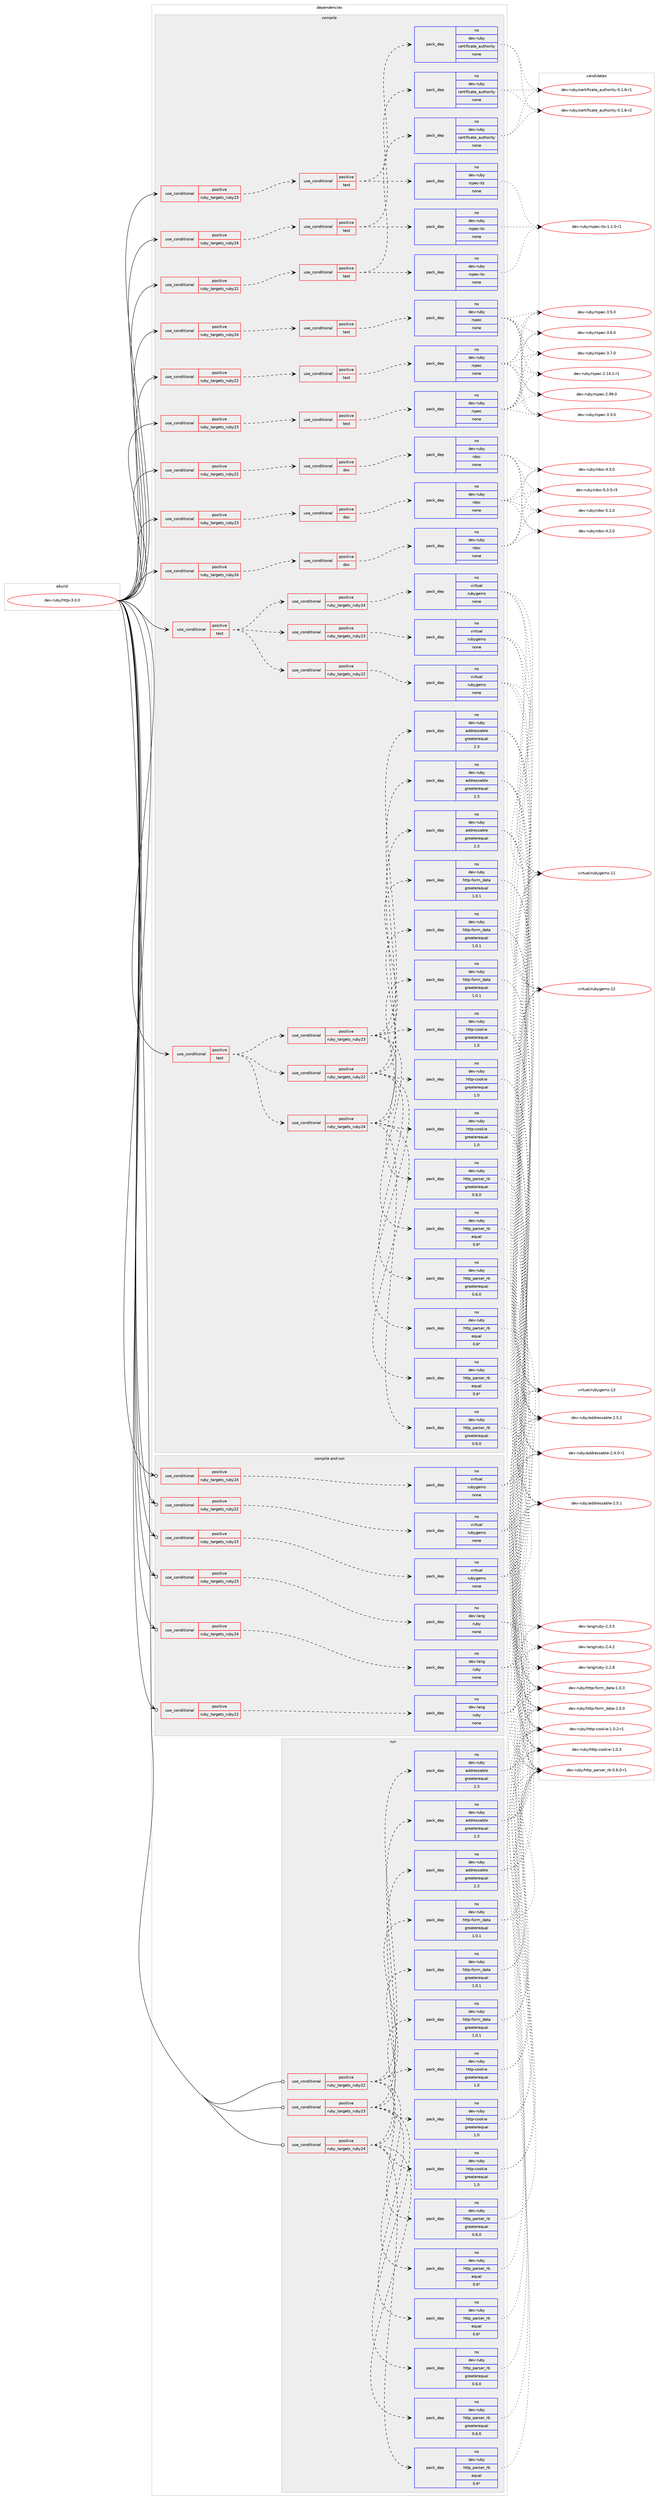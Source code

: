digraph prolog {

# *************
# Graph options
# *************

newrank=true;
concentrate=true;
compound=true;
graph [rankdir=LR,fontname=Helvetica,fontsize=10,ranksep=1.5];#, ranksep=2.5, nodesep=0.2];
edge  [arrowhead=vee];
node  [fontname=Helvetica,fontsize=10];

# **********
# The ebuild
# **********

subgraph cluster_leftcol {
color=gray;
rank=same;
label=<<i>ebuild</i>>;
id [label="dev-ruby/http-3.0.0", color=red, width=4, href="../dev-ruby/http-3.0.0.svg"];
}

# ****************
# The dependencies
# ****************

subgraph cluster_midcol {
color=gray;
label=<<i>dependencies</i>>;
subgraph cluster_compile {
fillcolor="#eeeeee";
style=filled;
label=<<i>compile</i>>;
subgraph cond59078 {
dependency242666 [label=<<TABLE BORDER="0" CELLBORDER="1" CELLSPACING="0" CELLPADDING="4"><TR><TD ROWSPAN="3" CELLPADDING="10">use_conditional</TD></TR><TR><TD>positive</TD></TR><TR><TD>ruby_targets_ruby22</TD></TR></TABLE>>, shape=none, color=red];
subgraph cond59079 {
dependency242667 [label=<<TABLE BORDER="0" CELLBORDER="1" CELLSPACING="0" CELLPADDING="4"><TR><TD ROWSPAN="3" CELLPADDING="10">use_conditional</TD></TR><TR><TD>positive</TD></TR><TR><TD>doc</TD></TR></TABLE>>, shape=none, color=red];
subgraph pack179511 {
dependency242668 [label=<<TABLE BORDER="0" CELLBORDER="1" CELLSPACING="0" CELLPADDING="4" WIDTH="220"><TR><TD ROWSPAN="6" CELLPADDING="30">pack_dep</TD></TR><TR><TD WIDTH="110">no</TD></TR><TR><TD>dev-ruby</TD></TR><TR><TD>rdoc</TD></TR><TR><TD>none</TD></TR><TR><TD></TD></TR></TABLE>>, shape=none, color=blue];
}
dependency242667:e -> dependency242668:w [weight=20,style="dashed",arrowhead="vee"];
}
dependency242666:e -> dependency242667:w [weight=20,style="dashed",arrowhead="vee"];
}
id:e -> dependency242666:w [weight=20,style="solid",arrowhead="vee"];
subgraph cond59080 {
dependency242669 [label=<<TABLE BORDER="0" CELLBORDER="1" CELLSPACING="0" CELLPADDING="4"><TR><TD ROWSPAN="3" CELLPADDING="10">use_conditional</TD></TR><TR><TD>positive</TD></TR><TR><TD>ruby_targets_ruby22</TD></TR></TABLE>>, shape=none, color=red];
subgraph cond59081 {
dependency242670 [label=<<TABLE BORDER="0" CELLBORDER="1" CELLSPACING="0" CELLPADDING="4"><TR><TD ROWSPAN="3" CELLPADDING="10">use_conditional</TD></TR><TR><TD>positive</TD></TR><TR><TD>test</TD></TR></TABLE>>, shape=none, color=red];
subgraph pack179512 {
dependency242671 [label=<<TABLE BORDER="0" CELLBORDER="1" CELLSPACING="0" CELLPADDING="4" WIDTH="220"><TR><TD ROWSPAN="6" CELLPADDING="30">pack_dep</TD></TR><TR><TD WIDTH="110">no</TD></TR><TR><TD>dev-ruby</TD></TR><TR><TD>certificate_authority</TD></TR><TR><TD>none</TD></TR><TR><TD></TD></TR></TABLE>>, shape=none, color=blue];
}
dependency242670:e -> dependency242671:w [weight=20,style="dashed",arrowhead="vee"];
subgraph pack179513 {
dependency242672 [label=<<TABLE BORDER="0" CELLBORDER="1" CELLSPACING="0" CELLPADDING="4" WIDTH="220"><TR><TD ROWSPAN="6" CELLPADDING="30">pack_dep</TD></TR><TR><TD WIDTH="110">no</TD></TR><TR><TD>dev-ruby</TD></TR><TR><TD>rspec-its</TD></TR><TR><TD>none</TD></TR><TR><TD></TD></TR></TABLE>>, shape=none, color=blue];
}
dependency242670:e -> dependency242672:w [weight=20,style="dashed",arrowhead="vee"];
}
dependency242669:e -> dependency242670:w [weight=20,style="dashed",arrowhead="vee"];
}
id:e -> dependency242669:w [weight=20,style="solid",arrowhead="vee"];
subgraph cond59082 {
dependency242673 [label=<<TABLE BORDER="0" CELLBORDER="1" CELLSPACING="0" CELLPADDING="4"><TR><TD ROWSPAN="3" CELLPADDING="10">use_conditional</TD></TR><TR><TD>positive</TD></TR><TR><TD>ruby_targets_ruby22</TD></TR></TABLE>>, shape=none, color=red];
subgraph cond59083 {
dependency242674 [label=<<TABLE BORDER="0" CELLBORDER="1" CELLSPACING="0" CELLPADDING="4"><TR><TD ROWSPAN="3" CELLPADDING="10">use_conditional</TD></TR><TR><TD>positive</TD></TR><TR><TD>test</TD></TR></TABLE>>, shape=none, color=red];
subgraph pack179514 {
dependency242675 [label=<<TABLE BORDER="0" CELLBORDER="1" CELLSPACING="0" CELLPADDING="4" WIDTH="220"><TR><TD ROWSPAN="6" CELLPADDING="30">pack_dep</TD></TR><TR><TD WIDTH="110">no</TD></TR><TR><TD>dev-ruby</TD></TR><TR><TD>rspec</TD></TR><TR><TD>none</TD></TR><TR><TD></TD></TR></TABLE>>, shape=none, color=blue];
}
dependency242674:e -> dependency242675:w [weight=20,style="dashed",arrowhead="vee"];
}
dependency242673:e -> dependency242674:w [weight=20,style="dashed",arrowhead="vee"];
}
id:e -> dependency242673:w [weight=20,style="solid",arrowhead="vee"];
subgraph cond59084 {
dependency242676 [label=<<TABLE BORDER="0" CELLBORDER="1" CELLSPACING="0" CELLPADDING="4"><TR><TD ROWSPAN="3" CELLPADDING="10">use_conditional</TD></TR><TR><TD>positive</TD></TR><TR><TD>ruby_targets_ruby23</TD></TR></TABLE>>, shape=none, color=red];
subgraph cond59085 {
dependency242677 [label=<<TABLE BORDER="0" CELLBORDER="1" CELLSPACING="0" CELLPADDING="4"><TR><TD ROWSPAN="3" CELLPADDING="10">use_conditional</TD></TR><TR><TD>positive</TD></TR><TR><TD>doc</TD></TR></TABLE>>, shape=none, color=red];
subgraph pack179515 {
dependency242678 [label=<<TABLE BORDER="0" CELLBORDER="1" CELLSPACING="0" CELLPADDING="4" WIDTH="220"><TR><TD ROWSPAN="6" CELLPADDING="30">pack_dep</TD></TR><TR><TD WIDTH="110">no</TD></TR><TR><TD>dev-ruby</TD></TR><TR><TD>rdoc</TD></TR><TR><TD>none</TD></TR><TR><TD></TD></TR></TABLE>>, shape=none, color=blue];
}
dependency242677:e -> dependency242678:w [weight=20,style="dashed",arrowhead="vee"];
}
dependency242676:e -> dependency242677:w [weight=20,style="dashed",arrowhead="vee"];
}
id:e -> dependency242676:w [weight=20,style="solid",arrowhead="vee"];
subgraph cond59086 {
dependency242679 [label=<<TABLE BORDER="0" CELLBORDER="1" CELLSPACING="0" CELLPADDING="4"><TR><TD ROWSPAN="3" CELLPADDING="10">use_conditional</TD></TR><TR><TD>positive</TD></TR><TR><TD>ruby_targets_ruby23</TD></TR></TABLE>>, shape=none, color=red];
subgraph cond59087 {
dependency242680 [label=<<TABLE BORDER="0" CELLBORDER="1" CELLSPACING="0" CELLPADDING="4"><TR><TD ROWSPAN="3" CELLPADDING="10">use_conditional</TD></TR><TR><TD>positive</TD></TR><TR><TD>test</TD></TR></TABLE>>, shape=none, color=red];
subgraph pack179516 {
dependency242681 [label=<<TABLE BORDER="0" CELLBORDER="1" CELLSPACING="0" CELLPADDING="4" WIDTH="220"><TR><TD ROWSPAN="6" CELLPADDING="30">pack_dep</TD></TR><TR><TD WIDTH="110">no</TD></TR><TR><TD>dev-ruby</TD></TR><TR><TD>certificate_authority</TD></TR><TR><TD>none</TD></TR><TR><TD></TD></TR></TABLE>>, shape=none, color=blue];
}
dependency242680:e -> dependency242681:w [weight=20,style="dashed",arrowhead="vee"];
subgraph pack179517 {
dependency242682 [label=<<TABLE BORDER="0" CELLBORDER="1" CELLSPACING="0" CELLPADDING="4" WIDTH="220"><TR><TD ROWSPAN="6" CELLPADDING="30">pack_dep</TD></TR><TR><TD WIDTH="110">no</TD></TR><TR><TD>dev-ruby</TD></TR><TR><TD>rspec-its</TD></TR><TR><TD>none</TD></TR><TR><TD></TD></TR></TABLE>>, shape=none, color=blue];
}
dependency242680:e -> dependency242682:w [weight=20,style="dashed",arrowhead="vee"];
}
dependency242679:e -> dependency242680:w [weight=20,style="dashed",arrowhead="vee"];
}
id:e -> dependency242679:w [weight=20,style="solid",arrowhead="vee"];
subgraph cond59088 {
dependency242683 [label=<<TABLE BORDER="0" CELLBORDER="1" CELLSPACING="0" CELLPADDING="4"><TR><TD ROWSPAN="3" CELLPADDING="10">use_conditional</TD></TR><TR><TD>positive</TD></TR><TR><TD>ruby_targets_ruby23</TD></TR></TABLE>>, shape=none, color=red];
subgraph cond59089 {
dependency242684 [label=<<TABLE BORDER="0" CELLBORDER="1" CELLSPACING="0" CELLPADDING="4"><TR><TD ROWSPAN="3" CELLPADDING="10">use_conditional</TD></TR><TR><TD>positive</TD></TR><TR><TD>test</TD></TR></TABLE>>, shape=none, color=red];
subgraph pack179518 {
dependency242685 [label=<<TABLE BORDER="0" CELLBORDER="1" CELLSPACING="0" CELLPADDING="4" WIDTH="220"><TR><TD ROWSPAN="6" CELLPADDING="30">pack_dep</TD></TR><TR><TD WIDTH="110">no</TD></TR><TR><TD>dev-ruby</TD></TR><TR><TD>rspec</TD></TR><TR><TD>none</TD></TR><TR><TD></TD></TR></TABLE>>, shape=none, color=blue];
}
dependency242684:e -> dependency242685:w [weight=20,style="dashed",arrowhead="vee"];
}
dependency242683:e -> dependency242684:w [weight=20,style="dashed",arrowhead="vee"];
}
id:e -> dependency242683:w [weight=20,style="solid",arrowhead="vee"];
subgraph cond59090 {
dependency242686 [label=<<TABLE BORDER="0" CELLBORDER="1" CELLSPACING="0" CELLPADDING="4"><TR><TD ROWSPAN="3" CELLPADDING="10">use_conditional</TD></TR><TR><TD>positive</TD></TR><TR><TD>ruby_targets_ruby24</TD></TR></TABLE>>, shape=none, color=red];
subgraph cond59091 {
dependency242687 [label=<<TABLE BORDER="0" CELLBORDER="1" CELLSPACING="0" CELLPADDING="4"><TR><TD ROWSPAN="3" CELLPADDING="10">use_conditional</TD></TR><TR><TD>positive</TD></TR><TR><TD>doc</TD></TR></TABLE>>, shape=none, color=red];
subgraph pack179519 {
dependency242688 [label=<<TABLE BORDER="0" CELLBORDER="1" CELLSPACING="0" CELLPADDING="4" WIDTH="220"><TR><TD ROWSPAN="6" CELLPADDING="30">pack_dep</TD></TR><TR><TD WIDTH="110">no</TD></TR><TR><TD>dev-ruby</TD></TR><TR><TD>rdoc</TD></TR><TR><TD>none</TD></TR><TR><TD></TD></TR></TABLE>>, shape=none, color=blue];
}
dependency242687:e -> dependency242688:w [weight=20,style="dashed",arrowhead="vee"];
}
dependency242686:e -> dependency242687:w [weight=20,style="dashed",arrowhead="vee"];
}
id:e -> dependency242686:w [weight=20,style="solid",arrowhead="vee"];
subgraph cond59092 {
dependency242689 [label=<<TABLE BORDER="0" CELLBORDER="1" CELLSPACING="0" CELLPADDING="4"><TR><TD ROWSPAN="3" CELLPADDING="10">use_conditional</TD></TR><TR><TD>positive</TD></TR><TR><TD>ruby_targets_ruby24</TD></TR></TABLE>>, shape=none, color=red];
subgraph cond59093 {
dependency242690 [label=<<TABLE BORDER="0" CELLBORDER="1" CELLSPACING="0" CELLPADDING="4"><TR><TD ROWSPAN="3" CELLPADDING="10">use_conditional</TD></TR><TR><TD>positive</TD></TR><TR><TD>test</TD></TR></TABLE>>, shape=none, color=red];
subgraph pack179520 {
dependency242691 [label=<<TABLE BORDER="0" CELLBORDER="1" CELLSPACING="0" CELLPADDING="4" WIDTH="220"><TR><TD ROWSPAN="6" CELLPADDING="30">pack_dep</TD></TR><TR><TD WIDTH="110">no</TD></TR><TR><TD>dev-ruby</TD></TR><TR><TD>certificate_authority</TD></TR><TR><TD>none</TD></TR><TR><TD></TD></TR></TABLE>>, shape=none, color=blue];
}
dependency242690:e -> dependency242691:w [weight=20,style="dashed",arrowhead="vee"];
subgraph pack179521 {
dependency242692 [label=<<TABLE BORDER="0" CELLBORDER="1" CELLSPACING="0" CELLPADDING="4" WIDTH="220"><TR><TD ROWSPAN="6" CELLPADDING="30">pack_dep</TD></TR><TR><TD WIDTH="110">no</TD></TR><TR><TD>dev-ruby</TD></TR><TR><TD>rspec-its</TD></TR><TR><TD>none</TD></TR><TR><TD></TD></TR></TABLE>>, shape=none, color=blue];
}
dependency242690:e -> dependency242692:w [weight=20,style="dashed",arrowhead="vee"];
}
dependency242689:e -> dependency242690:w [weight=20,style="dashed",arrowhead="vee"];
}
id:e -> dependency242689:w [weight=20,style="solid",arrowhead="vee"];
subgraph cond59094 {
dependency242693 [label=<<TABLE BORDER="0" CELLBORDER="1" CELLSPACING="0" CELLPADDING="4"><TR><TD ROWSPAN="3" CELLPADDING="10">use_conditional</TD></TR><TR><TD>positive</TD></TR><TR><TD>ruby_targets_ruby24</TD></TR></TABLE>>, shape=none, color=red];
subgraph cond59095 {
dependency242694 [label=<<TABLE BORDER="0" CELLBORDER="1" CELLSPACING="0" CELLPADDING="4"><TR><TD ROWSPAN="3" CELLPADDING="10">use_conditional</TD></TR><TR><TD>positive</TD></TR><TR><TD>test</TD></TR></TABLE>>, shape=none, color=red];
subgraph pack179522 {
dependency242695 [label=<<TABLE BORDER="0" CELLBORDER="1" CELLSPACING="0" CELLPADDING="4" WIDTH="220"><TR><TD ROWSPAN="6" CELLPADDING="30">pack_dep</TD></TR><TR><TD WIDTH="110">no</TD></TR><TR><TD>dev-ruby</TD></TR><TR><TD>rspec</TD></TR><TR><TD>none</TD></TR><TR><TD></TD></TR></TABLE>>, shape=none, color=blue];
}
dependency242694:e -> dependency242695:w [weight=20,style="dashed",arrowhead="vee"];
}
dependency242693:e -> dependency242694:w [weight=20,style="dashed",arrowhead="vee"];
}
id:e -> dependency242693:w [weight=20,style="solid",arrowhead="vee"];
subgraph cond59096 {
dependency242696 [label=<<TABLE BORDER="0" CELLBORDER="1" CELLSPACING="0" CELLPADDING="4"><TR><TD ROWSPAN="3" CELLPADDING="10">use_conditional</TD></TR><TR><TD>positive</TD></TR><TR><TD>test</TD></TR></TABLE>>, shape=none, color=red];
subgraph cond59097 {
dependency242697 [label=<<TABLE BORDER="0" CELLBORDER="1" CELLSPACING="0" CELLPADDING="4"><TR><TD ROWSPAN="3" CELLPADDING="10">use_conditional</TD></TR><TR><TD>positive</TD></TR><TR><TD>ruby_targets_ruby22</TD></TR></TABLE>>, shape=none, color=red];
subgraph pack179523 {
dependency242698 [label=<<TABLE BORDER="0" CELLBORDER="1" CELLSPACING="0" CELLPADDING="4" WIDTH="220"><TR><TD ROWSPAN="6" CELLPADDING="30">pack_dep</TD></TR><TR><TD WIDTH="110">no</TD></TR><TR><TD>dev-ruby</TD></TR><TR><TD>addressable</TD></TR><TR><TD>greaterequal</TD></TR><TR><TD>2.3</TD></TR></TABLE>>, shape=none, color=blue];
}
dependency242697:e -> dependency242698:w [weight=20,style="dashed",arrowhead="vee"];
subgraph pack179524 {
dependency242699 [label=<<TABLE BORDER="0" CELLBORDER="1" CELLSPACING="0" CELLPADDING="4" WIDTH="220"><TR><TD ROWSPAN="6" CELLPADDING="30">pack_dep</TD></TR><TR><TD WIDTH="110">no</TD></TR><TR><TD>dev-ruby</TD></TR><TR><TD>http-cookie</TD></TR><TR><TD>greaterequal</TD></TR><TR><TD>1.0</TD></TR></TABLE>>, shape=none, color=blue];
}
dependency242697:e -> dependency242699:w [weight=20,style="dashed",arrowhead="vee"];
subgraph pack179525 {
dependency242700 [label=<<TABLE BORDER="0" CELLBORDER="1" CELLSPACING="0" CELLPADDING="4" WIDTH="220"><TR><TD ROWSPAN="6" CELLPADDING="30">pack_dep</TD></TR><TR><TD WIDTH="110">no</TD></TR><TR><TD>dev-ruby</TD></TR><TR><TD>http-form_data</TD></TR><TR><TD>greaterequal</TD></TR><TR><TD>1.0.1</TD></TR></TABLE>>, shape=none, color=blue];
}
dependency242697:e -> dependency242700:w [weight=20,style="dashed",arrowhead="vee"];
subgraph pack179526 {
dependency242701 [label=<<TABLE BORDER="0" CELLBORDER="1" CELLSPACING="0" CELLPADDING="4" WIDTH="220"><TR><TD ROWSPAN="6" CELLPADDING="30">pack_dep</TD></TR><TR><TD WIDTH="110">no</TD></TR><TR><TD>dev-ruby</TD></TR><TR><TD>http_parser_rb</TD></TR><TR><TD>greaterequal</TD></TR><TR><TD>0.6.0</TD></TR></TABLE>>, shape=none, color=blue];
}
dependency242697:e -> dependency242701:w [weight=20,style="dashed",arrowhead="vee"];
subgraph pack179527 {
dependency242702 [label=<<TABLE BORDER="0" CELLBORDER="1" CELLSPACING="0" CELLPADDING="4" WIDTH="220"><TR><TD ROWSPAN="6" CELLPADDING="30">pack_dep</TD></TR><TR><TD WIDTH="110">no</TD></TR><TR><TD>dev-ruby</TD></TR><TR><TD>http_parser_rb</TD></TR><TR><TD>equal</TD></TR><TR><TD>0.6*</TD></TR></TABLE>>, shape=none, color=blue];
}
dependency242697:e -> dependency242702:w [weight=20,style="dashed",arrowhead="vee"];
}
dependency242696:e -> dependency242697:w [weight=20,style="dashed",arrowhead="vee"];
subgraph cond59098 {
dependency242703 [label=<<TABLE BORDER="0" CELLBORDER="1" CELLSPACING="0" CELLPADDING="4"><TR><TD ROWSPAN="3" CELLPADDING="10">use_conditional</TD></TR><TR><TD>positive</TD></TR><TR><TD>ruby_targets_ruby23</TD></TR></TABLE>>, shape=none, color=red];
subgraph pack179528 {
dependency242704 [label=<<TABLE BORDER="0" CELLBORDER="1" CELLSPACING="0" CELLPADDING="4" WIDTH="220"><TR><TD ROWSPAN="6" CELLPADDING="30">pack_dep</TD></TR><TR><TD WIDTH="110">no</TD></TR><TR><TD>dev-ruby</TD></TR><TR><TD>addressable</TD></TR><TR><TD>greaterequal</TD></TR><TR><TD>2.3</TD></TR></TABLE>>, shape=none, color=blue];
}
dependency242703:e -> dependency242704:w [weight=20,style="dashed",arrowhead="vee"];
subgraph pack179529 {
dependency242705 [label=<<TABLE BORDER="0" CELLBORDER="1" CELLSPACING="0" CELLPADDING="4" WIDTH="220"><TR><TD ROWSPAN="6" CELLPADDING="30">pack_dep</TD></TR><TR><TD WIDTH="110">no</TD></TR><TR><TD>dev-ruby</TD></TR><TR><TD>http-cookie</TD></TR><TR><TD>greaterequal</TD></TR><TR><TD>1.0</TD></TR></TABLE>>, shape=none, color=blue];
}
dependency242703:e -> dependency242705:w [weight=20,style="dashed",arrowhead="vee"];
subgraph pack179530 {
dependency242706 [label=<<TABLE BORDER="0" CELLBORDER="1" CELLSPACING="0" CELLPADDING="4" WIDTH="220"><TR><TD ROWSPAN="6" CELLPADDING="30">pack_dep</TD></TR><TR><TD WIDTH="110">no</TD></TR><TR><TD>dev-ruby</TD></TR><TR><TD>http-form_data</TD></TR><TR><TD>greaterequal</TD></TR><TR><TD>1.0.1</TD></TR></TABLE>>, shape=none, color=blue];
}
dependency242703:e -> dependency242706:w [weight=20,style="dashed",arrowhead="vee"];
subgraph pack179531 {
dependency242707 [label=<<TABLE BORDER="0" CELLBORDER="1" CELLSPACING="0" CELLPADDING="4" WIDTH="220"><TR><TD ROWSPAN="6" CELLPADDING="30">pack_dep</TD></TR><TR><TD WIDTH="110">no</TD></TR><TR><TD>dev-ruby</TD></TR><TR><TD>http_parser_rb</TD></TR><TR><TD>greaterequal</TD></TR><TR><TD>0.6.0</TD></TR></TABLE>>, shape=none, color=blue];
}
dependency242703:e -> dependency242707:w [weight=20,style="dashed",arrowhead="vee"];
subgraph pack179532 {
dependency242708 [label=<<TABLE BORDER="0" CELLBORDER="1" CELLSPACING="0" CELLPADDING="4" WIDTH="220"><TR><TD ROWSPAN="6" CELLPADDING="30">pack_dep</TD></TR><TR><TD WIDTH="110">no</TD></TR><TR><TD>dev-ruby</TD></TR><TR><TD>http_parser_rb</TD></TR><TR><TD>equal</TD></TR><TR><TD>0.6*</TD></TR></TABLE>>, shape=none, color=blue];
}
dependency242703:e -> dependency242708:w [weight=20,style="dashed",arrowhead="vee"];
}
dependency242696:e -> dependency242703:w [weight=20,style="dashed",arrowhead="vee"];
subgraph cond59099 {
dependency242709 [label=<<TABLE BORDER="0" CELLBORDER="1" CELLSPACING="0" CELLPADDING="4"><TR><TD ROWSPAN="3" CELLPADDING="10">use_conditional</TD></TR><TR><TD>positive</TD></TR><TR><TD>ruby_targets_ruby24</TD></TR></TABLE>>, shape=none, color=red];
subgraph pack179533 {
dependency242710 [label=<<TABLE BORDER="0" CELLBORDER="1" CELLSPACING="0" CELLPADDING="4" WIDTH="220"><TR><TD ROWSPAN="6" CELLPADDING="30">pack_dep</TD></TR><TR><TD WIDTH="110">no</TD></TR><TR><TD>dev-ruby</TD></TR><TR><TD>addressable</TD></TR><TR><TD>greaterequal</TD></TR><TR><TD>2.3</TD></TR></TABLE>>, shape=none, color=blue];
}
dependency242709:e -> dependency242710:w [weight=20,style="dashed",arrowhead="vee"];
subgraph pack179534 {
dependency242711 [label=<<TABLE BORDER="0" CELLBORDER="1" CELLSPACING="0" CELLPADDING="4" WIDTH="220"><TR><TD ROWSPAN="6" CELLPADDING="30">pack_dep</TD></TR><TR><TD WIDTH="110">no</TD></TR><TR><TD>dev-ruby</TD></TR><TR><TD>http-cookie</TD></TR><TR><TD>greaterequal</TD></TR><TR><TD>1.0</TD></TR></TABLE>>, shape=none, color=blue];
}
dependency242709:e -> dependency242711:w [weight=20,style="dashed",arrowhead="vee"];
subgraph pack179535 {
dependency242712 [label=<<TABLE BORDER="0" CELLBORDER="1" CELLSPACING="0" CELLPADDING="4" WIDTH="220"><TR><TD ROWSPAN="6" CELLPADDING="30">pack_dep</TD></TR><TR><TD WIDTH="110">no</TD></TR><TR><TD>dev-ruby</TD></TR><TR><TD>http-form_data</TD></TR><TR><TD>greaterequal</TD></TR><TR><TD>1.0.1</TD></TR></TABLE>>, shape=none, color=blue];
}
dependency242709:e -> dependency242712:w [weight=20,style="dashed",arrowhead="vee"];
subgraph pack179536 {
dependency242713 [label=<<TABLE BORDER="0" CELLBORDER="1" CELLSPACING="0" CELLPADDING="4" WIDTH="220"><TR><TD ROWSPAN="6" CELLPADDING="30">pack_dep</TD></TR><TR><TD WIDTH="110">no</TD></TR><TR><TD>dev-ruby</TD></TR><TR><TD>http_parser_rb</TD></TR><TR><TD>greaterequal</TD></TR><TR><TD>0.6.0</TD></TR></TABLE>>, shape=none, color=blue];
}
dependency242709:e -> dependency242713:w [weight=20,style="dashed",arrowhead="vee"];
subgraph pack179537 {
dependency242714 [label=<<TABLE BORDER="0" CELLBORDER="1" CELLSPACING="0" CELLPADDING="4" WIDTH="220"><TR><TD ROWSPAN="6" CELLPADDING="30">pack_dep</TD></TR><TR><TD WIDTH="110">no</TD></TR><TR><TD>dev-ruby</TD></TR><TR><TD>http_parser_rb</TD></TR><TR><TD>equal</TD></TR><TR><TD>0.6*</TD></TR></TABLE>>, shape=none, color=blue];
}
dependency242709:e -> dependency242714:w [weight=20,style="dashed",arrowhead="vee"];
}
dependency242696:e -> dependency242709:w [weight=20,style="dashed",arrowhead="vee"];
}
id:e -> dependency242696:w [weight=20,style="solid",arrowhead="vee"];
subgraph cond59100 {
dependency242715 [label=<<TABLE BORDER="0" CELLBORDER="1" CELLSPACING="0" CELLPADDING="4"><TR><TD ROWSPAN="3" CELLPADDING="10">use_conditional</TD></TR><TR><TD>positive</TD></TR><TR><TD>test</TD></TR></TABLE>>, shape=none, color=red];
subgraph cond59101 {
dependency242716 [label=<<TABLE BORDER="0" CELLBORDER="1" CELLSPACING="0" CELLPADDING="4"><TR><TD ROWSPAN="3" CELLPADDING="10">use_conditional</TD></TR><TR><TD>positive</TD></TR><TR><TD>ruby_targets_ruby22</TD></TR></TABLE>>, shape=none, color=red];
subgraph pack179538 {
dependency242717 [label=<<TABLE BORDER="0" CELLBORDER="1" CELLSPACING="0" CELLPADDING="4" WIDTH="220"><TR><TD ROWSPAN="6" CELLPADDING="30">pack_dep</TD></TR><TR><TD WIDTH="110">no</TD></TR><TR><TD>virtual</TD></TR><TR><TD>rubygems</TD></TR><TR><TD>none</TD></TR><TR><TD></TD></TR></TABLE>>, shape=none, color=blue];
}
dependency242716:e -> dependency242717:w [weight=20,style="dashed",arrowhead="vee"];
}
dependency242715:e -> dependency242716:w [weight=20,style="dashed",arrowhead="vee"];
subgraph cond59102 {
dependency242718 [label=<<TABLE BORDER="0" CELLBORDER="1" CELLSPACING="0" CELLPADDING="4"><TR><TD ROWSPAN="3" CELLPADDING="10">use_conditional</TD></TR><TR><TD>positive</TD></TR><TR><TD>ruby_targets_ruby23</TD></TR></TABLE>>, shape=none, color=red];
subgraph pack179539 {
dependency242719 [label=<<TABLE BORDER="0" CELLBORDER="1" CELLSPACING="0" CELLPADDING="4" WIDTH="220"><TR><TD ROWSPAN="6" CELLPADDING="30">pack_dep</TD></TR><TR><TD WIDTH="110">no</TD></TR><TR><TD>virtual</TD></TR><TR><TD>rubygems</TD></TR><TR><TD>none</TD></TR><TR><TD></TD></TR></TABLE>>, shape=none, color=blue];
}
dependency242718:e -> dependency242719:w [weight=20,style="dashed",arrowhead="vee"];
}
dependency242715:e -> dependency242718:w [weight=20,style="dashed",arrowhead="vee"];
subgraph cond59103 {
dependency242720 [label=<<TABLE BORDER="0" CELLBORDER="1" CELLSPACING="0" CELLPADDING="4"><TR><TD ROWSPAN="3" CELLPADDING="10">use_conditional</TD></TR><TR><TD>positive</TD></TR><TR><TD>ruby_targets_ruby24</TD></TR></TABLE>>, shape=none, color=red];
subgraph pack179540 {
dependency242721 [label=<<TABLE BORDER="0" CELLBORDER="1" CELLSPACING="0" CELLPADDING="4" WIDTH="220"><TR><TD ROWSPAN="6" CELLPADDING="30">pack_dep</TD></TR><TR><TD WIDTH="110">no</TD></TR><TR><TD>virtual</TD></TR><TR><TD>rubygems</TD></TR><TR><TD>none</TD></TR><TR><TD></TD></TR></TABLE>>, shape=none, color=blue];
}
dependency242720:e -> dependency242721:w [weight=20,style="dashed",arrowhead="vee"];
}
dependency242715:e -> dependency242720:w [weight=20,style="dashed",arrowhead="vee"];
}
id:e -> dependency242715:w [weight=20,style="solid",arrowhead="vee"];
}
subgraph cluster_compileandrun {
fillcolor="#eeeeee";
style=filled;
label=<<i>compile and run</i>>;
subgraph cond59104 {
dependency242722 [label=<<TABLE BORDER="0" CELLBORDER="1" CELLSPACING="0" CELLPADDING="4"><TR><TD ROWSPAN="3" CELLPADDING="10">use_conditional</TD></TR><TR><TD>positive</TD></TR><TR><TD>ruby_targets_ruby22</TD></TR></TABLE>>, shape=none, color=red];
subgraph pack179541 {
dependency242723 [label=<<TABLE BORDER="0" CELLBORDER="1" CELLSPACING="0" CELLPADDING="4" WIDTH="220"><TR><TD ROWSPAN="6" CELLPADDING="30">pack_dep</TD></TR><TR><TD WIDTH="110">no</TD></TR><TR><TD>dev-lang</TD></TR><TR><TD>ruby</TD></TR><TR><TD>none</TD></TR><TR><TD></TD></TR></TABLE>>, shape=none, color=blue];
}
dependency242722:e -> dependency242723:w [weight=20,style="dashed",arrowhead="vee"];
}
id:e -> dependency242722:w [weight=20,style="solid",arrowhead="odotvee"];
subgraph cond59105 {
dependency242724 [label=<<TABLE BORDER="0" CELLBORDER="1" CELLSPACING="0" CELLPADDING="4"><TR><TD ROWSPAN="3" CELLPADDING="10">use_conditional</TD></TR><TR><TD>positive</TD></TR><TR><TD>ruby_targets_ruby22</TD></TR></TABLE>>, shape=none, color=red];
subgraph pack179542 {
dependency242725 [label=<<TABLE BORDER="0" CELLBORDER="1" CELLSPACING="0" CELLPADDING="4" WIDTH="220"><TR><TD ROWSPAN="6" CELLPADDING="30">pack_dep</TD></TR><TR><TD WIDTH="110">no</TD></TR><TR><TD>virtual</TD></TR><TR><TD>rubygems</TD></TR><TR><TD>none</TD></TR><TR><TD></TD></TR></TABLE>>, shape=none, color=blue];
}
dependency242724:e -> dependency242725:w [weight=20,style="dashed",arrowhead="vee"];
}
id:e -> dependency242724:w [weight=20,style="solid",arrowhead="odotvee"];
subgraph cond59106 {
dependency242726 [label=<<TABLE BORDER="0" CELLBORDER="1" CELLSPACING="0" CELLPADDING="4"><TR><TD ROWSPAN="3" CELLPADDING="10">use_conditional</TD></TR><TR><TD>positive</TD></TR><TR><TD>ruby_targets_ruby23</TD></TR></TABLE>>, shape=none, color=red];
subgraph pack179543 {
dependency242727 [label=<<TABLE BORDER="0" CELLBORDER="1" CELLSPACING="0" CELLPADDING="4" WIDTH="220"><TR><TD ROWSPAN="6" CELLPADDING="30">pack_dep</TD></TR><TR><TD WIDTH="110">no</TD></TR><TR><TD>dev-lang</TD></TR><TR><TD>ruby</TD></TR><TR><TD>none</TD></TR><TR><TD></TD></TR></TABLE>>, shape=none, color=blue];
}
dependency242726:e -> dependency242727:w [weight=20,style="dashed",arrowhead="vee"];
}
id:e -> dependency242726:w [weight=20,style="solid",arrowhead="odotvee"];
subgraph cond59107 {
dependency242728 [label=<<TABLE BORDER="0" CELLBORDER="1" CELLSPACING="0" CELLPADDING="4"><TR><TD ROWSPAN="3" CELLPADDING="10">use_conditional</TD></TR><TR><TD>positive</TD></TR><TR><TD>ruby_targets_ruby23</TD></TR></TABLE>>, shape=none, color=red];
subgraph pack179544 {
dependency242729 [label=<<TABLE BORDER="0" CELLBORDER="1" CELLSPACING="0" CELLPADDING="4" WIDTH="220"><TR><TD ROWSPAN="6" CELLPADDING="30">pack_dep</TD></TR><TR><TD WIDTH="110">no</TD></TR><TR><TD>virtual</TD></TR><TR><TD>rubygems</TD></TR><TR><TD>none</TD></TR><TR><TD></TD></TR></TABLE>>, shape=none, color=blue];
}
dependency242728:e -> dependency242729:w [weight=20,style="dashed",arrowhead="vee"];
}
id:e -> dependency242728:w [weight=20,style="solid",arrowhead="odotvee"];
subgraph cond59108 {
dependency242730 [label=<<TABLE BORDER="0" CELLBORDER="1" CELLSPACING="0" CELLPADDING="4"><TR><TD ROWSPAN="3" CELLPADDING="10">use_conditional</TD></TR><TR><TD>positive</TD></TR><TR><TD>ruby_targets_ruby24</TD></TR></TABLE>>, shape=none, color=red];
subgraph pack179545 {
dependency242731 [label=<<TABLE BORDER="0" CELLBORDER="1" CELLSPACING="0" CELLPADDING="4" WIDTH="220"><TR><TD ROWSPAN="6" CELLPADDING="30">pack_dep</TD></TR><TR><TD WIDTH="110">no</TD></TR><TR><TD>dev-lang</TD></TR><TR><TD>ruby</TD></TR><TR><TD>none</TD></TR><TR><TD></TD></TR></TABLE>>, shape=none, color=blue];
}
dependency242730:e -> dependency242731:w [weight=20,style="dashed",arrowhead="vee"];
}
id:e -> dependency242730:w [weight=20,style="solid",arrowhead="odotvee"];
subgraph cond59109 {
dependency242732 [label=<<TABLE BORDER="0" CELLBORDER="1" CELLSPACING="0" CELLPADDING="4"><TR><TD ROWSPAN="3" CELLPADDING="10">use_conditional</TD></TR><TR><TD>positive</TD></TR><TR><TD>ruby_targets_ruby24</TD></TR></TABLE>>, shape=none, color=red];
subgraph pack179546 {
dependency242733 [label=<<TABLE BORDER="0" CELLBORDER="1" CELLSPACING="0" CELLPADDING="4" WIDTH="220"><TR><TD ROWSPAN="6" CELLPADDING="30">pack_dep</TD></TR><TR><TD WIDTH="110">no</TD></TR><TR><TD>virtual</TD></TR><TR><TD>rubygems</TD></TR><TR><TD>none</TD></TR><TR><TD></TD></TR></TABLE>>, shape=none, color=blue];
}
dependency242732:e -> dependency242733:w [weight=20,style="dashed",arrowhead="vee"];
}
id:e -> dependency242732:w [weight=20,style="solid",arrowhead="odotvee"];
}
subgraph cluster_run {
fillcolor="#eeeeee";
style=filled;
label=<<i>run</i>>;
subgraph cond59110 {
dependency242734 [label=<<TABLE BORDER="0" CELLBORDER="1" CELLSPACING="0" CELLPADDING="4"><TR><TD ROWSPAN="3" CELLPADDING="10">use_conditional</TD></TR><TR><TD>positive</TD></TR><TR><TD>ruby_targets_ruby22</TD></TR></TABLE>>, shape=none, color=red];
subgraph pack179547 {
dependency242735 [label=<<TABLE BORDER="0" CELLBORDER="1" CELLSPACING="0" CELLPADDING="4" WIDTH="220"><TR><TD ROWSPAN="6" CELLPADDING="30">pack_dep</TD></TR><TR><TD WIDTH="110">no</TD></TR><TR><TD>dev-ruby</TD></TR><TR><TD>addressable</TD></TR><TR><TD>greaterequal</TD></TR><TR><TD>2.3</TD></TR></TABLE>>, shape=none, color=blue];
}
dependency242734:e -> dependency242735:w [weight=20,style="dashed",arrowhead="vee"];
subgraph pack179548 {
dependency242736 [label=<<TABLE BORDER="0" CELLBORDER="1" CELLSPACING="0" CELLPADDING="4" WIDTH="220"><TR><TD ROWSPAN="6" CELLPADDING="30">pack_dep</TD></TR><TR><TD WIDTH="110">no</TD></TR><TR><TD>dev-ruby</TD></TR><TR><TD>http-cookie</TD></TR><TR><TD>greaterequal</TD></TR><TR><TD>1.0</TD></TR></TABLE>>, shape=none, color=blue];
}
dependency242734:e -> dependency242736:w [weight=20,style="dashed",arrowhead="vee"];
subgraph pack179549 {
dependency242737 [label=<<TABLE BORDER="0" CELLBORDER="1" CELLSPACING="0" CELLPADDING="4" WIDTH="220"><TR><TD ROWSPAN="6" CELLPADDING="30">pack_dep</TD></TR><TR><TD WIDTH="110">no</TD></TR><TR><TD>dev-ruby</TD></TR><TR><TD>http-form_data</TD></TR><TR><TD>greaterequal</TD></TR><TR><TD>1.0.1</TD></TR></TABLE>>, shape=none, color=blue];
}
dependency242734:e -> dependency242737:w [weight=20,style="dashed",arrowhead="vee"];
subgraph pack179550 {
dependency242738 [label=<<TABLE BORDER="0" CELLBORDER="1" CELLSPACING="0" CELLPADDING="4" WIDTH="220"><TR><TD ROWSPAN="6" CELLPADDING="30">pack_dep</TD></TR><TR><TD WIDTH="110">no</TD></TR><TR><TD>dev-ruby</TD></TR><TR><TD>http_parser_rb</TD></TR><TR><TD>greaterequal</TD></TR><TR><TD>0.6.0</TD></TR></TABLE>>, shape=none, color=blue];
}
dependency242734:e -> dependency242738:w [weight=20,style="dashed",arrowhead="vee"];
subgraph pack179551 {
dependency242739 [label=<<TABLE BORDER="0" CELLBORDER="1" CELLSPACING="0" CELLPADDING="4" WIDTH="220"><TR><TD ROWSPAN="6" CELLPADDING="30">pack_dep</TD></TR><TR><TD WIDTH="110">no</TD></TR><TR><TD>dev-ruby</TD></TR><TR><TD>http_parser_rb</TD></TR><TR><TD>equal</TD></TR><TR><TD>0.6*</TD></TR></TABLE>>, shape=none, color=blue];
}
dependency242734:e -> dependency242739:w [weight=20,style="dashed",arrowhead="vee"];
}
id:e -> dependency242734:w [weight=20,style="solid",arrowhead="odot"];
subgraph cond59111 {
dependency242740 [label=<<TABLE BORDER="0" CELLBORDER="1" CELLSPACING="0" CELLPADDING="4"><TR><TD ROWSPAN="3" CELLPADDING="10">use_conditional</TD></TR><TR><TD>positive</TD></TR><TR><TD>ruby_targets_ruby23</TD></TR></TABLE>>, shape=none, color=red];
subgraph pack179552 {
dependency242741 [label=<<TABLE BORDER="0" CELLBORDER="1" CELLSPACING="0" CELLPADDING="4" WIDTH="220"><TR><TD ROWSPAN="6" CELLPADDING="30">pack_dep</TD></TR><TR><TD WIDTH="110">no</TD></TR><TR><TD>dev-ruby</TD></TR><TR><TD>addressable</TD></TR><TR><TD>greaterequal</TD></TR><TR><TD>2.3</TD></TR></TABLE>>, shape=none, color=blue];
}
dependency242740:e -> dependency242741:w [weight=20,style="dashed",arrowhead="vee"];
subgraph pack179553 {
dependency242742 [label=<<TABLE BORDER="0" CELLBORDER="1" CELLSPACING="0" CELLPADDING="4" WIDTH="220"><TR><TD ROWSPAN="6" CELLPADDING="30">pack_dep</TD></TR><TR><TD WIDTH="110">no</TD></TR><TR><TD>dev-ruby</TD></TR><TR><TD>http-cookie</TD></TR><TR><TD>greaterequal</TD></TR><TR><TD>1.0</TD></TR></TABLE>>, shape=none, color=blue];
}
dependency242740:e -> dependency242742:w [weight=20,style="dashed",arrowhead="vee"];
subgraph pack179554 {
dependency242743 [label=<<TABLE BORDER="0" CELLBORDER="1" CELLSPACING="0" CELLPADDING="4" WIDTH="220"><TR><TD ROWSPAN="6" CELLPADDING="30">pack_dep</TD></TR><TR><TD WIDTH="110">no</TD></TR><TR><TD>dev-ruby</TD></TR><TR><TD>http-form_data</TD></TR><TR><TD>greaterequal</TD></TR><TR><TD>1.0.1</TD></TR></TABLE>>, shape=none, color=blue];
}
dependency242740:e -> dependency242743:w [weight=20,style="dashed",arrowhead="vee"];
subgraph pack179555 {
dependency242744 [label=<<TABLE BORDER="0" CELLBORDER="1" CELLSPACING="0" CELLPADDING="4" WIDTH="220"><TR><TD ROWSPAN="6" CELLPADDING="30">pack_dep</TD></TR><TR><TD WIDTH="110">no</TD></TR><TR><TD>dev-ruby</TD></TR><TR><TD>http_parser_rb</TD></TR><TR><TD>greaterequal</TD></TR><TR><TD>0.6.0</TD></TR></TABLE>>, shape=none, color=blue];
}
dependency242740:e -> dependency242744:w [weight=20,style="dashed",arrowhead="vee"];
subgraph pack179556 {
dependency242745 [label=<<TABLE BORDER="0" CELLBORDER="1" CELLSPACING="0" CELLPADDING="4" WIDTH="220"><TR><TD ROWSPAN="6" CELLPADDING="30">pack_dep</TD></TR><TR><TD WIDTH="110">no</TD></TR><TR><TD>dev-ruby</TD></TR><TR><TD>http_parser_rb</TD></TR><TR><TD>equal</TD></TR><TR><TD>0.6*</TD></TR></TABLE>>, shape=none, color=blue];
}
dependency242740:e -> dependency242745:w [weight=20,style="dashed",arrowhead="vee"];
}
id:e -> dependency242740:w [weight=20,style="solid",arrowhead="odot"];
subgraph cond59112 {
dependency242746 [label=<<TABLE BORDER="0" CELLBORDER="1" CELLSPACING="0" CELLPADDING="4"><TR><TD ROWSPAN="3" CELLPADDING="10">use_conditional</TD></TR><TR><TD>positive</TD></TR><TR><TD>ruby_targets_ruby24</TD></TR></TABLE>>, shape=none, color=red];
subgraph pack179557 {
dependency242747 [label=<<TABLE BORDER="0" CELLBORDER="1" CELLSPACING="0" CELLPADDING="4" WIDTH="220"><TR><TD ROWSPAN="6" CELLPADDING="30">pack_dep</TD></TR><TR><TD WIDTH="110">no</TD></TR><TR><TD>dev-ruby</TD></TR><TR><TD>addressable</TD></TR><TR><TD>greaterequal</TD></TR><TR><TD>2.3</TD></TR></TABLE>>, shape=none, color=blue];
}
dependency242746:e -> dependency242747:w [weight=20,style="dashed",arrowhead="vee"];
subgraph pack179558 {
dependency242748 [label=<<TABLE BORDER="0" CELLBORDER="1" CELLSPACING="0" CELLPADDING="4" WIDTH="220"><TR><TD ROWSPAN="6" CELLPADDING="30">pack_dep</TD></TR><TR><TD WIDTH="110">no</TD></TR><TR><TD>dev-ruby</TD></TR><TR><TD>http-cookie</TD></TR><TR><TD>greaterequal</TD></TR><TR><TD>1.0</TD></TR></TABLE>>, shape=none, color=blue];
}
dependency242746:e -> dependency242748:w [weight=20,style="dashed",arrowhead="vee"];
subgraph pack179559 {
dependency242749 [label=<<TABLE BORDER="0" CELLBORDER="1" CELLSPACING="0" CELLPADDING="4" WIDTH="220"><TR><TD ROWSPAN="6" CELLPADDING="30">pack_dep</TD></TR><TR><TD WIDTH="110">no</TD></TR><TR><TD>dev-ruby</TD></TR><TR><TD>http-form_data</TD></TR><TR><TD>greaterequal</TD></TR><TR><TD>1.0.1</TD></TR></TABLE>>, shape=none, color=blue];
}
dependency242746:e -> dependency242749:w [weight=20,style="dashed",arrowhead="vee"];
subgraph pack179560 {
dependency242750 [label=<<TABLE BORDER="0" CELLBORDER="1" CELLSPACING="0" CELLPADDING="4" WIDTH="220"><TR><TD ROWSPAN="6" CELLPADDING="30">pack_dep</TD></TR><TR><TD WIDTH="110">no</TD></TR><TR><TD>dev-ruby</TD></TR><TR><TD>http_parser_rb</TD></TR><TR><TD>greaterequal</TD></TR><TR><TD>0.6.0</TD></TR></TABLE>>, shape=none, color=blue];
}
dependency242746:e -> dependency242750:w [weight=20,style="dashed",arrowhead="vee"];
subgraph pack179561 {
dependency242751 [label=<<TABLE BORDER="0" CELLBORDER="1" CELLSPACING="0" CELLPADDING="4" WIDTH="220"><TR><TD ROWSPAN="6" CELLPADDING="30">pack_dep</TD></TR><TR><TD WIDTH="110">no</TD></TR><TR><TD>dev-ruby</TD></TR><TR><TD>http_parser_rb</TD></TR><TR><TD>equal</TD></TR><TR><TD>0.6*</TD></TR></TABLE>>, shape=none, color=blue];
}
dependency242746:e -> dependency242751:w [weight=20,style="dashed",arrowhead="vee"];
}
id:e -> dependency242746:w [weight=20,style="solid",arrowhead="odot"];
}
}

# **************
# The candidates
# **************

subgraph cluster_choices {
rank=same;
color=gray;
label=<<i>candidates</i>>;

subgraph choice179511 {
color=black;
nodesep=1;
choice10010111845114117981214711410011199455246504648 [label="dev-ruby/rdoc-4.2.0", color=red, width=4,href="../dev-ruby/rdoc-4.2.0.svg"];
choice10010111845114117981214711410011199455246514648 [label="dev-ruby/rdoc-4.3.0", color=red, width=4,href="../dev-ruby/rdoc-4.3.0.svg"];
choice100101118451141179812147114100111994553464846484511451 [label="dev-ruby/rdoc-5.0.0-r3", color=red, width=4,href="../dev-ruby/rdoc-5.0.0-r3.svg"];
choice10010111845114117981214711410011199455346494648 [label="dev-ruby/rdoc-5.1.0", color=red, width=4,href="../dev-ruby/rdoc-5.1.0.svg"];
dependency242668:e -> choice10010111845114117981214711410011199455246504648:w [style=dotted,weight="100"];
dependency242668:e -> choice10010111845114117981214711410011199455246514648:w [style=dotted,weight="100"];
dependency242668:e -> choice100101118451141179812147114100111994553464846484511451:w [style=dotted,weight="100"];
dependency242668:e -> choice10010111845114117981214711410011199455346494648:w [style=dotted,weight="100"];
}
subgraph choice179512 {
color=black;
nodesep=1;
choice10010111845114117981214799101114116105102105999711610195971171161041111141051161214548464946544511449 [label="dev-ruby/certificate_authority-0.1.6-r1", color=red, width=4,href="../dev-ruby/certificate_authority-0.1.6-r1.svg"];
choice10010111845114117981214799101114116105102105999711610195971171161041111141051161214548464946544511450 [label="dev-ruby/certificate_authority-0.1.6-r2", color=red, width=4,href="../dev-ruby/certificate_authority-0.1.6-r2.svg"];
dependency242671:e -> choice10010111845114117981214799101114116105102105999711610195971171161041111141051161214548464946544511449:w [style=dotted,weight="100"];
dependency242671:e -> choice10010111845114117981214799101114116105102105999711610195971171161041111141051161214548464946544511450:w [style=dotted,weight="100"];
}
subgraph choice179513 {
color=black;
nodesep=1;
choice10010111845114117981214711411511210199451051161154549465046484511449 [label="dev-ruby/rspec-its-1.2.0-r1", color=red, width=4,href="../dev-ruby/rspec-its-1.2.0-r1.svg"];
dependency242672:e -> choice10010111845114117981214711411511210199451051161154549465046484511449:w [style=dotted,weight="100"];
}
subgraph choice179514 {
color=black;
nodesep=1;
choice10010111845114117981214711411511210199455046495246494511449 [label="dev-ruby/rspec-2.14.1-r1", color=red, width=4,href="../dev-ruby/rspec-2.14.1-r1.svg"];
choice1001011184511411798121471141151121019945504657574648 [label="dev-ruby/rspec-2.99.0", color=red, width=4,href="../dev-ruby/rspec-2.99.0.svg"];
choice10010111845114117981214711411511210199455146514648 [label="dev-ruby/rspec-3.3.0", color=red, width=4,href="../dev-ruby/rspec-3.3.0.svg"];
choice10010111845114117981214711411511210199455146534648 [label="dev-ruby/rspec-3.5.0", color=red, width=4,href="../dev-ruby/rspec-3.5.0.svg"];
choice10010111845114117981214711411511210199455146544648 [label="dev-ruby/rspec-3.6.0", color=red, width=4,href="../dev-ruby/rspec-3.6.0.svg"];
choice10010111845114117981214711411511210199455146554648 [label="dev-ruby/rspec-3.7.0", color=red, width=4,href="../dev-ruby/rspec-3.7.0.svg"];
dependency242675:e -> choice10010111845114117981214711411511210199455046495246494511449:w [style=dotted,weight="100"];
dependency242675:e -> choice1001011184511411798121471141151121019945504657574648:w [style=dotted,weight="100"];
dependency242675:e -> choice10010111845114117981214711411511210199455146514648:w [style=dotted,weight="100"];
dependency242675:e -> choice10010111845114117981214711411511210199455146534648:w [style=dotted,weight="100"];
dependency242675:e -> choice10010111845114117981214711411511210199455146544648:w [style=dotted,weight="100"];
dependency242675:e -> choice10010111845114117981214711411511210199455146554648:w [style=dotted,weight="100"];
}
subgraph choice179515 {
color=black;
nodesep=1;
choice10010111845114117981214711410011199455246504648 [label="dev-ruby/rdoc-4.2.0", color=red, width=4,href="../dev-ruby/rdoc-4.2.0.svg"];
choice10010111845114117981214711410011199455246514648 [label="dev-ruby/rdoc-4.3.0", color=red, width=4,href="../dev-ruby/rdoc-4.3.0.svg"];
choice100101118451141179812147114100111994553464846484511451 [label="dev-ruby/rdoc-5.0.0-r3", color=red, width=4,href="../dev-ruby/rdoc-5.0.0-r3.svg"];
choice10010111845114117981214711410011199455346494648 [label="dev-ruby/rdoc-5.1.0", color=red, width=4,href="../dev-ruby/rdoc-5.1.0.svg"];
dependency242678:e -> choice10010111845114117981214711410011199455246504648:w [style=dotted,weight="100"];
dependency242678:e -> choice10010111845114117981214711410011199455246514648:w [style=dotted,weight="100"];
dependency242678:e -> choice100101118451141179812147114100111994553464846484511451:w [style=dotted,weight="100"];
dependency242678:e -> choice10010111845114117981214711410011199455346494648:w [style=dotted,weight="100"];
}
subgraph choice179516 {
color=black;
nodesep=1;
choice10010111845114117981214799101114116105102105999711610195971171161041111141051161214548464946544511449 [label="dev-ruby/certificate_authority-0.1.6-r1", color=red, width=4,href="../dev-ruby/certificate_authority-0.1.6-r1.svg"];
choice10010111845114117981214799101114116105102105999711610195971171161041111141051161214548464946544511450 [label="dev-ruby/certificate_authority-0.1.6-r2", color=red, width=4,href="../dev-ruby/certificate_authority-0.1.6-r2.svg"];
dependency242681:e -> choice10010111845114117981214799101114116105102105999711610195971171161041111141051161214548464946544511449:w [style=dotted,weight="100"];
dependency242681:e -> choice10010111845114117981214799101114116105102105999711610195971171161041111141051161214548464946544511450:w [style=dotted,weight="100"];
}
subgraph choice179517 {
color=black;
nodesep=1;
choice10010111845114117981214711411511210199451051161154549465046484511449 [label="dev-ruby/rspec-its-1.2.0-r1", color=red, width=4,href="../dev-ruby/rspec-its-1.2.0-r1.svg"];
dependency242682:e -> choice10010111845114117981214711411511210199451051161154549465046484511449:w [style=dotted,weight="100"];
}
subgraph choice179518 {
color=black;
nodesep=1;
choice10010111845114117981214711411511210199455046495246494511449 [label="dev-ruby/rspec-2.14.1-r1", color=red, width=4,href="../dev-ruby/rspec-2.14.1-r1.svg"];
choice1001011184511411798121471141151121019945504657574648 [label="dev-ruby/rspec-2.99.0", color=red, width=4,href="../dev-ruby/rspec-2.99.0.svg"];
choice10010111845114117981214711411511210199455146514648 [label="dev-ruby/rspec-3.3.0", color=red, width=4,href="../dev-ruby/rspec-3.3.0.svg"];
choice10010111845114117981214711411511210199455146534648 [label="dev-ruby/rspec-3.5.0", color=red, width=4,href="../dev-ruby/rspec-3.5.0.svg"];
choice10010111845114117981214711411511210199455146544648 [label="dev-ruby/rspec-3.6.0", color=red, width=4,href="../dev-ruby/rspec-3.6.0.svg"];
choice10010111845114117981214711411511210199455146554648 [label="dev-ruby/rspec-3.7.0", color=red, width=4,href="../dev-ruby/rspec-3.7.0.svg"];
dependency242685:e -> choice10010111845114117981214711411511210199455046495246494511449:w [style=dotted,weight="100"];
dependency242685:e -> choice1001011184511411798121471141151121019945504657574648:w [style=dotted,weight="100"];
dependency242685:e -> choice10010111845114117981214711411511210199455146514648:w [style=dotted,weight="100"];
dependency242685:e -> choice10010111845114117981214711411511210199455146534648:w [style=dotted,weight="100"];
dependency242685:e -> choice10010111845114117981214711411511210199455146544648:w [style=dotted,weight="100"];
dependency242685:e -> choice10010111845114117981214711411511210199455146554648:w [style=dotted,weight="100"];
}
subgraph choice179519 {
color=black;
nodesep=1;
choice10010111845114117981214711410011199455246504648 [label="dev-ruby/rdoc-4.2.0", color=red, width=4,href="../dev-ruby/rdoc-4.2.0.svg"];
choice10010111845114117981214711410011199455246514648 [label="dev-ruby/rdoc-4.3.0", color=red, width=4,href="../dev-ruby/rdoc-4.3.0.svg"];
choice100101118451141179812147114100111994553464846484511451 [label="dev-ruby/rdoc-5.0.0-r3", color=red, width=4,href="../dev-ruby/rdoc-5.0.0-r3.svg"];
choice10010111845114117981214711410011199455346494648 [label="dev-ruby/rdoc-5.1.0", color=red, width=4,href="../dev-ruby/rdoc-5.1.0.svg"];
dependency242688:e -> choice10010111845114117981214711410011199455246504648:w [style=dotted,weight="100"];
dependency242688:e -> choice10010111845114117981214711410011199455246514648:w [style=dotted,weight="100"];
dependency242688:e -> choice100101118451141179812147114100111994553464846484511451:w [style=dotted,weight="100"];
dependency242688:e -> choice10010111845114117981214711410011199455346494648:w [style=dotted,weight="100"];
}
subgraph choice179520 {
color=black;
nodesep=1;
choice10010111845114117981214799101114116105102105999711610195971171161041111141051161214548464946544511449 [label="dev-ruby/certificate_authority-0.1.6-r1", color=red, width=4,href="../dev-ruby/certificate_authority-0.1.6-r1.svg"];
choice10010111845114117981214799101114116105102105999711610195971171161041111141051161214548464946544511450 [label="dev-ruby/certificate_authority-0.1.6-r2", color=red, width=4,href="../dev-ruby/certificate_authority-0.1.6-r2.svg"];
dependency242691:e -> choice10010111845114117981214799101114116105102105999711610195971171161041111141051161214548464946544511449:w [style=dotted,weight="100"];
dependency242691:e -> choice10010111845114117981214799101114116105102105999711610195971171161041111141051161214548464946544511450:w [style=dotted,weight="100"];
}
subgraph choice179521 {
color=black;
nodesep=1;
choice10010111845114117981214711411511210199451051161154549465046484511449 [label="dev-ruby/rspec-its-1.2.0-r1", color=red, width=4,href="../dev-ruby/rspec-its-1.2.0-r1.svg"];
dependency242692:e -> choice10010111845114117981214711411511210199451051161154549465046484511449:w [style=dotted,weight="100"];
}
subgraph choice179522 {
color=black;
nodesep=1;
choice10010111845114117981214711411511210199455046495246494511449 [label="dev-ruby/rspec-2.14.1-r1", color=red, width=4,href="../dev-ruby/rspec-2.14.1-r1.svg"];
choice1001011184511411798121471141151121019945504657574648 [label="dev-ruby/rspec-2.99.0", color=red, width=4,href="../dev-ruby/rspec-2.99.0.svg"];
choice10010111845114117981214711411511210199455146514648 [label="dev-ruby/rspec-3.3.0", color=red, width=4,href="../dev-ruby/rspec-3.3.0.svg"];
choice10010111845114117981214711411511210199455146534648 [label="dev-ruby/rspec-3.5.0", color=red, width=4,href="../dev-ruby/rspec-3.5.0.svg"];
choice10010111845114117981214711411511210199455146544648 [label="dev-ruby/rspec-3.6.0", color=red, width=4,href="../dev-ruby/rspec-3.6.0.svg"];
choice10010111845114117981214711411511210199455146554648 [label="dev-ruby/rspec-3.7.0", color=red, width=4,href="../dev-ruby/rspec-3.7.0.svg"];
dependency242695:e -> choice10010111845114117981214711411511210199455046495246494511449:w [style=dotted,weight="100"];
dependency242695:e -> choice1001011184511411798121471141151121019945504657574648:w [style=dotted,weight="100"];
dependency242695:e -> choice10010111845114117981214711411511210199455146514648:w [style=dotted,weight="100"];
dependency242695:e -> choice10010111845114117981214711411511210199455146534648:w [style=dotted,weight="100"];
dependency242695:e -> choice10010111845114117981214711411511210199455146544648:w [style=dotted,weight="100"];
dependency242695:e -> choice10010111845114117981214711411511210199455146554648:w [style=dotted,weight="100"];
}
subgraph choice179523 {
color=black;
nodesep=1;
choice1001011184511411798121479710010011410111511597981081014550465246484511449 [label="dev-ruby/addressable-2.4.0-r1", color=red, width=4,href="../dev-ruby/addressable-2.4.0-r1.svg"];
choice100101118451141179812147971001001141011151159798108101455046534649 [label="dev-ruby/addressable-2.5.1", color=red, width=4,href="../dev-ruby/addressable-2.5.1.svg"];
choice100101118451141179812147971001001141011151159798108101455046534650 [label="dev-ruby/addressable-2.5.2", color=red, width=4,href="../dev-ruby/addressable-2.5.2.svg"];
dependency242698:e -> choice1001011184511411798121479710010011410111511597981081014550465246484511449:w [style=dotted,weight="100"];
dependency242698:e -> choice100101118451141179812147971001001141011151159798108101455046534649:w [style=dotted,weight="100"];
dependency242698:e -> choice100101118451141179812147971001001141011151159798108101455046534650:w [style=dotted,weight="100"];
}
subgraph choice179524 {
color=black;
nodesep=1;
choice10010111845114117981214710411611611245991111111071051014549464846504511449 [label="dev-ruby/http-cookie-1.0.2-r1", color=red, width=4,href="../dev-ruby/http-cookie-1.0.2-r1.svg"];
choice1001011184511411798121471041161161124599111111107105101454946484651 [label="dev-ruby/http-cookie-1.0.3", color=red, width=4,href="../dev-ruby/http-cookie-1.0.3.svg"];
dependency242699:e -> choice10010111845114117981214710411611611245991111111071051014549464846504511449:w [style=dotted,weight="100"];
dependency242699:e -> choice1001011184511411798121471041161161124599111111107105101454946484651:w [style=dotted,weight="100"];
}
subgraph choice179525 {
color=black;
nodesep=1;
choice10010111845114117981214710411611611245102111114109951009711697454946484651 [label="dev-ruby/http-form_data-1.0.3", color=red, width=4,href="../dev-ruby/http-form_data-1.0.3.svg"];
choice10010111845114117981214710411611611245102111114109951009711697455046484648 [label="dev-ruby/http-form_data-2.0.0", color=red, width=4,href="../dev-ruby/http-form_data-2.0.0.svg"];
dependency242700:e -> choice10010111845114117981214710411611611245102111114109951009711697454946484651:w [style=dotted,weight="100"];
dependency242700:e -> choice10010111845114117981214710411611611245102111114109951009711697455046484648:w [style=dotted,weight="100"];
}
subgraph choice179526 {
color=black;
nodesep=1;
choice100101118451141179812147104116116112951129711411510111495114984548465446484511449 [label="dev-ruby/http_parser_rb-0.6.0-r1", color=red, width=4,href="../dev-ruby/http_parser_rb-0.6.0-r1.svg"];
dependency242701:e -> choice100101118451141179812147104116116112951129711411510111495114984548465446484511449:w [style=dotted,weight="100"];
}
subgraph choice179527 {
color=black;
nodesep=1;
choice100101118451141179812147104116116112951129711411510111495114984548465446484511449 [label="dev-ruby/http_parser_rb-0.6.0-r1", color=red, width=4,href="../dev-ruby/http_parser_rb-0.6.0-r1.svg"];
dependency242702:e -> choice100101118451141179812147104116116112951129711411510111495114984548465446484511449:w [style=dotted,weight="100"];
}
subgraph choice179528 {
color=black;
nodesep=1;
choice1001011184511411798121479710010011410111511597981081014550465246484511449 [label="dev-ruby/addressable-2.4.0-r1", color=red, width=4,href="../dev-ruby/addressable-2.4.0-r1.svg"];
choice100101118451141179812147971001001141011151159798108101455046534649 [label="dev-ruby/addressable-2.5.1", color=red, width=4,href="../dev-ruby/addressable-2.5.1.svg"];
choice100101118451141179812147971001001141011151159798108101455046534650 [label="dev-ruby/addressable-2.5.2", color=red, width=4,href="../dev-ruby/addressable-2.5.2.svg"];
dependency242704:e -> choice1001011184511411798121479710010011410111511597981081014550465246484511449:w [style=dotted,weight="100"];
dependency242704:e -> choice100101118451141179812147971001001141011151159798108101455046534649:w [style=dotted,weight="100"];
dependency242704:e -> choice100101118451141179812147971001001141011151159798108101455046534650:w [style=dotted,weight="100"];
}
subgraph choice179529 {
color=black;
nodesep=1;
choice10010111845114117981214710411611611245991111111071051014549464846504511449 [label="dev-ruby/http-cookie-1.0.2-r1", color=red, width=4,href="../dev-ruby/http-cookie-1.0.2-r1.svg"];
choice1001011184511411798121471041161161124599111111107105101454946484651 [label="dev-ruby/http-cookie-1.0.3", color=red, width=4,href="../dev-ruby/http-cookie-1.0.3.svg"];
dependency242705:e -> choice10010111845114117981214710411611611245991111111071051014549464846504511449:w [style=dotted,weight="100"];
dependency242705:e -> choice1001011184511411798121471041161161124599111111107105101454946484651:w [style=dotted,weight="100"];
}
subgraph choice179530 {
color=black;
nodesep=1;
choice10010111845114117981214710411611611245102111114109951009711697454946484651 [label="dev-ruby/http-form_data-1.0.3", color=red, width=4,href="../dev-ruby/http-form_data-1.0.3.svg"];
choice10010111845114117981214710411611611245102111114109951009711697455046484648 [label="dev-ruby/http-form_data-2.0.0", color=red, width=4,href="../dev-ruby/http-form_data-2.0.0.svg"];
dependency242706:e -> choice10010111845114117981214710411611611245102111114109951009711697454946484651:w [style=dotted,weight="100"];
dependency242706:e -> choice10010111845114117981214710411611611245102111114109951009711697455046484648:w [style=dotted,weight="100"];
}
subgraph choice179531 {
color=black;
nodesep=1;
choice100101118451141179812147104116116112951129711411510111495114984548465446484511449 [label="dev-ruby/http_parser_rb-0.6.0-r1", color=red, width=4,href="../dev-ruby/http_parser_rb-0.6.0-r1.svg"];
dependency242707:e -> choice100101118451141179812147104116116112951129711411510111495114984548465446484511449:w [style=dotted,weight="100"];
}
subgraph choice179532 {
color=black;
nodesep=1;
choice100101118451141179812147104116116112951129711411510111495114984548465446484511449 [label="dev-ruby/http_parser_rb-0.6.0-r1", color=red, width=4,href="../dev-ruby/http_parser_rb-0.6.0-r1.svg"];
dependency242708:e -> choice100101118451141179812147104116116112951129711411510111495114984548465446484511449:w [style=dotted,weight="100"];
}
subgraph choice179533 {
color=black;
nodesep=1;
choice1001011184511411798121479710010011410111511597981081014550465246484511449 [label="dev-ruby/addressable-2.4.0-r1", color=red, width=4,href="../dev-ruby/addressable-2.4.0-r1.svg"];
choice100101118451141179812147971001001141011151159798108101455046534649 [label="dev-ruby/addressable-2.5.1", color=red, width=4,href="../dev-ruby/addressable-2.5.1.svg"];
choice100101118451141179812147971001001141011151159798108101455046534650 [label="dev-ruby/addressable-2.5.2", color=red, width=4,href="../dev-ruby/addressable-2.5.2.svg"];
dependency242710:e -> choice1001011184511411798121479710010011410111511597981081014550465246484511449:w [style=dotted,weight="100"];
dependency242710:e -> choice100101118451141179812147971001001141011151159798108101455046534649:w [style=dotted,weight="100"];
dependency242710:e -> choice100101118451141179812147971001001141011151159798108101455046534650:w [style=dotted,weight="100"];
}
subgraph choice179534 {
color=black;
nodesep=1;
choice10010111845114117981214710411611611245991111111071051014549464846504511449 [label="dev-ruby/http-cookie-1.0.2-r1", color=red, width=4,href="../dev-ruby/http-cookie-1.0.2-r1.svg"];
choice1001011184511411798121471041161161124599111111107105101454946484651 [label="dev-ruby/http-cookie-1.0.3", color=red, width=4,href="../dev-ruby/http-cookie-1.0.3.svg"];
dependency242711:e -> choice10010111845114117981214710411611611245991111111071051014549464846504511449:w [style=dotted,weight="100"];
dependency242711:e -> choice1001011184511411798121471041161161124599111111107105101454946484651:w [style=dotted,weight="100"];
}
subgraph choice179535 {
color=black;
nodesep=1;
choice10010111845114117981214710411611611245102111114109951009711697454946484651 [label="dev-ruby/http-form_data-1.0.3", color=red, width=4,href="../dev-ruby/http-form_data-1.0.3.svg"];
choice10010111845114117981214710411611611245102111114109951009711697455046484648 [label="dev-ruby/http-form_data-2.0.0", color=red, width=4,href="../dev-ruby/http-form_data-2.0.0.svg"];
dependency242712:e -> choice10010111845114117981214710411611611245102111114109951009711697454946484651:w [style=dotted,weight="100"];
dependency242712:e -> choice10010111845114117981214710411611611245102111114109951009711697455046484648:w [style=dotted,weight="100"];
}
subgraph choice179536 {
color=black;
nodesep=1;
choice100101118451141179812147104116116112951129711411510111495114984548465446484511449 [label="dev-ruby/http_parser_rb-0.6.0-r1", color=red, width=4,href="../dev-ruby/http_parser_rb-0.6.0-r1.svg"];
dependency242713:e -> choice100101118451141179812147104116116112951129711411510111495114984548465446484511449:w [style=dotted,weight="100"];
}
subgraph choice179537 {
color=black;
nodesep=1;
choice100101118451141179812147104116116112951129711411510111495114984548465446484511449 [label="dev-ruby/http_parser_rb-0.6.0-r1", color=red, width=4,href="../dev-ruby/http_parser_rb-0.6.0-r1.svg"];
dependency242714:e -> choice100101118451141179812147104116116112951129711411510111495114984548465446484511449:w [style=dotted,weight="100"];
}
subgraph choice179538 {
color=black;
nodesep=1;
choice118105114116117971084711411798121103101109115454949 [label="virtual/rubygems-11", color=red, width=4,href="../virtual/rubygems-11.svg"];
choice118105114116117971084711411798121103101109115454950 [label="virtual/rubygems-12", color=red, width=4,href="../virtual/rubygems-12.svg"];
choice118105114116117971084711411798121103101109115454951 [label="virtual/rubygems-13", color=red, width=4,href="../virtual/rubygems-13.svg"];
dependency242717:e -> choice118105114116117971084711411798121103101109115454949:w [style=dotted,weight="100"];
dependency242717:e -> choice118105114116117971084711411798121103101109115454950:w [style=dotted,weight="100"];
dependency242717:e -> choice118105114116117971084711411798121103101109115454951:w [style=dotted,weight="100"];
}
subgraph choice179539 {
color=black;
nodesep=1;
choice118105114116117971084711411798121103101109115454949 [label="virtual/rubygems-11", color=red, width=4,href="../virtual/rubygems-11.svg"];
choice118105114116117971084711411798121103101109115454950 [label="virtual/rubygems-12", color=red, width=4,href="../virtual/rubygems-12.svg"];
choice118105114116117971084711411798121103101109115454951 [label="virtual/rubygems-13", color=red, width=4,href="../virtual/rubygems-13.svg"];
dependency242719:e -> choice118105114116117971084711411798121103101109115454949:w [style=dotted,weight="100"];
dependency242719:e -> choice118105114116117971084711411798121103101109115454950:w [style=dotted,weight="100"];
dependency242719:e -> choice118105114116117971084711411798121103101109115454951:w [style=dotted,weight="100"];
}
subgraph choice179540 {
color=black;
nodesep=1;
choice118105114116117971084711411798121103101109115454949 [label="virtual/rubygems-11", color=red, width=4,href="../virtual/rubygems-11.svg"];
choice118105114116117971084711411798121103101109115454950 [label="virtual/rubygems-12", color=red, width=4,href="../virtual/rubygems-12.svg"];
choice118105114116117971084711411798121103101109115454951 [label="virtual/rubygems-13", color=red, width=4,href="../virtual/rubygems-13.svg"];
dependency242721:e -> choice118105114116117971084711411798121103101109115454949:w [style=dotted,weight="100"];
dependency242721:e -> choice118105114116117971084711411798121103101109115454950:w [style=dotted,weight="100"];
dependency242721:e -> choice118105114116117971084711411798121103101109115454951:w [style=dotted,weight="100"];
}
subgraph choice179541 {
color=black;
nodesep=1;
choice10010111845108971101034711411798121455046504656 [label="dev-lang/ruby-2.2.8", color=red, width=4,href="../dev-lang/ruby-2.2.8.svg"];
choice10010111845108971101034711411798121455046514653 [label="dev-lang/ruby-2.3.5", color=red, width=4,href="../dev-lang/ruby-2.3.5.svg"];
choice10010111845108971101034711411798121455046524650 [label="dev-lang/ruby-2.4.2", color=red, width=4,href="../dev-lang/ruby-2.4.2.svg"];
dependency242723:e -> choice10010111845108971101034711411798121455046504656:w [style=dotted,weight="100"];
dependency242723:e -> choice10010111845108971101034711411798121455046514653:w [style=dotted,weight="100"];
dependency242723:e -> choice10010111845108971101034711411798121455046524650:w [style=dotted,weight="100"];
}
subgraph choice179542 {
color=black;
nodesep=1;
choice118105114116117971084711411798121103101109115454949 [label="virtual/rubygems-11", color=red, width=4,href="../virtual/rubygems-11.svg"];
choice118105114116117971084711411798121103101109115454950 [label="virtual/rubygems-12", color=red, width=4,href="../virtual/rubygems-12.svg"];
choice118105114116117971084711411798121103101109115454951 [label="virtual/rubygems-13", color=red, width=4,href="../virtual/rubygems-13.svg"];
dependency242725:e -> choice118105114116117971084711411798121103101109115454949:w [style=dotted,weight="100"];
dependency242725:e -> choice118105114116117971084711411798121103101109115454950:w [style=dotted,weight="100"];
dependency242725:e -> choice118105114116117971084711411798121103101109115454951:w [style=dotted,weight="100"];
}
subgraph choice179543 {
color=black;
nodesep=1;
choice10010111845108971101034711411798121455046504656 [label="dev-lang/ruby-2.2.8", color=red, width=4,href="../dev-lang/ruby-2.2.8.svg"];
choice10010111845108971101034711411798121455046514653 [label="dev-lang/ruby-2.3.5", color=red, width=4,href="../dev-lang/ruby-2.3.5.svg"];
choice10010111845108971101034711411798121455046524650 [label="dev-lang/ruby-2.4.2", color=red, width=4,href="../dev-lang/ruby-2.4.2.svg"];
dependency242727:e -> choice10010111845108971101034711411798121455046504656:w [style=dotted,weight="100"];
dependency242727:e -> choice10010111845108971101034711411798121455046514653:w [style=dotted,weight="100"];
dependency242727:e -> choice10010111845108971101034711411798121455046524650:w [style=dotted,weight="100"];
}
subgraph choice179544 {
color=black;
nodesep=1;
choice118105114116117971084711411798121103101109115454949 [label="virtual/rubygems-11", color=red, width=4,href="../virtual/rubygems-11.svg"];
choice118105114116117971084711411798121103101109115454950 [label="virtual/rubygems-12", color=red, width=4,href="../virtual/rubygems-12.svg"];
choice118105114116117971084711411798121103101109115454951 [label="virtual/rubygems-13", color=red, width=4,href="../virtual/rubygems-13.svg"];
dependency242729:e -> choice118105114116117971084711411798121103101109115454949:w [style=dotted,weight="100"];
dependency242729:e -> choice118105114116117971084711411798121103101109115454950:w [style=dotted,weight="100"];
dependency242729:e -> choice118105114116117971084711411798121103101109115454951:w [style=dotted,weight="100"];
}
subgraph choice179545 {
color=black;
nodesep=1;
choice10010111845108971101034711411798121455046504656 [label="dev-lang/ruby-2.2.8", color=red, width=4,href="../dev-lang/ruby-2.2.8.svg"];
choice10010111845108971101034711411798121455046514653 [label="dev-lang/ruby-2.3.5", color=red, width=4,href="../dev-lang/ruby-2.3.5.svg"];
choice10010111845108971101034711411798121455046524650 [label="dev-lang/ruby-2.4.2", color=red, width=4,href="../dev-lang/ruby-2.4.2.svg"];
dependency242731:e -> choice10010111845108971101034711411798121455046504656:w [style=dotted,weight="100"];
dependency242731:e -> choice10010111845108971101034711411798121455046514653:w [style=dotted,weight="100"];
dependency242731:e -> choice10010111845108971101034711411798121455046524650:w [style=dotted,weight="100"];
}
subgraph choice179546 {
color=black;
nodesep=1;
choice118105114116117971084711411798121103101109115454949 [label="virtual/rubygems-11", color=red, width=4,href="../virtual/rubygems-11.svg"];
choice118105114116117971084711411798121103101109115454950 [label="virtual/rubygems-12", color=red, width=4,href="../virtual/rubygems-12.svg"];
choice118105114116117971084711411798121103101109115454951 [label="virtual/rubygems-13", color=red, width=4,href="../virtual/rubygems-13.svg"];
dependency242733:e -> choice118105114116117971084711411798121103101109115454949:w [style=dotted,weight="100"];
dependency242733:e -> choice118105114116117971084711411798121103101109115454950:w [style=dotted,weight="100"];
dependency242733:e -> choice118105114116117971084711411798121103101109115454951:w [style=dotted,weight="100"];
}
subgraph choice179547 {
color=black;
nodesep=1;
choice1001011184511411798121479710010011410111511597981081014550465246484511449 [label="dev-ruby/addressable-2.4.0-r1", color=red, width=4,href="../dev-ruby/addressable-2.4.0-r1.svg"];
choice100101118451141179812147971001001141011151159798108101455046534649 [label="dev-ruby/addressable-2.5.1", color=red, width=4,href="../dev-ruby/addressable-2.5.1.svg"];
choice100101118451141179812147971001001141011151159798108101455046534650 [label="dev-ruby/addressable-2.5.2", color=red, width=4,href="../dev-ruby/addressable-2.5.2.svg"];
dependency242735:e -> choice1001011184511411798121479710010011410111511597981081014550465246484511449:w [style=dotted,weight="100"];
dependency242735:e -> choice100101118451141179812147971001001141011151159798108101455046534649:w [style=dotted,weight="100"];
dependency242735:e -> choice100101118451141179812147971001001141011151159798108101455046534650:w [style=dotted,weight="100"];
}
subgraph choice179548 {
color=black;
nodesep=1;
choice10010111845114117981214710411611611245991111111071051014549464846504511449 [label="dev-ruby/http-cookie-1.0.2-r1", color=red, width=4,href="../dev-ruby/http-cookie-1.0.2-r1.svg"];
choice1001011184511411798121471041161161124599111111107105101454946484651 [label="dev-ruby/http-cookie-1.0.3", color=red, width=4,href="../dev-ruby/http-cookie-1.0.3.svg"];
dependency242736:e -> choice10010111845114117981214710411611611245991111111071051014549464846504511449:w [style=dotted,weight="100"];
dependency242736:e -> choice1001011184511411798121471041161161124599111111107105101454946484651:w [style=dotted,weight="100"];
}
subgraph choice179549 {
color=black;
nodesep=1;
choice10010111845114117981214710411611611245102111114109951009711697454946484651 [label="dev-ruby/http-form_data-1.0.3", color=red, width=4,href="../dev-ruby/http-form_data-1.0.3.svg"];
choice10010111845114117981214710411611611245102111114109951009711697455046484648 [label="dev-ruby/http-form_data-2.0.0", color=red, width=4,href="../dev-ruby/http-form_data-2.0.0.svg"];
dependency242737:e -> choice10010111845114117981214710411611611245102111114109951009711697454946484651:w [style=dotted,weight="100"];
dependency242737:e -> choice10010111845114117981214710411611611245102111114109951009711697455046484648:w [style=dotted,weight="100"];
}
subgraph choice179550 {
color=black;
nodesep=1;
choice100101118451141179812147104116116112951129711411510111495114984548465446484511449 [label="dev-ruby/http_parser_rb-0.6.0-r1", color=red, width=4,href="../dev-ruby/http_parser_rb-0.6.0-r1.svg"];
dependency242738:e -> choice100101118451141179812147104116116112951129711411510111495114984548465446484511449:w [style=dotted,weight="100"];
}
subgraph choice179551 {
color=black;
nodesep=1;
choice100101118451141179812147104116116112951129711411510111495114984548465446484511449 [label="dev-ruby/http_parser_rb-0.6.0-r1", color=red, width=4,href="../dev-ruby/http_parser_rb-0.6.0-r1.svg"];
dependency242739:e -> choice100101118451141179812147104116116112951129711411510111495114984548465446484511449:w [style=dotted,weight="100"];
}
subgraph choice179552 {
color=black;
nodesep=1;
choice1001011184511411798121479710010011410111511597981081014550465246484511449 [label="dev-ruby/addressable-2.4.0-r1", color=red, width=4,href="../dev-ruby/addressable-2.4.0-r1.svg"];
choice100101118451141179812147971001001141011151159798108101455046534649 [label="dev-ruby/addressable-2.5.1", color=red, width=4,href="../dev-ruby/addressable-2.5.1.svg"];
choice100101118451141179812147971001001141011151159798108101455046534650 [label="dev-ruby/addressable-2.5.2", color=red, width=4,href="../dev-ruby/addressable-2.5.2.svg"];
dependency242741:e -> choice1001011184511411798121479710010011410111511597981081014550465246484511449:w [style=dotted,weight="100"];
dependency242741:e -> choice100101118451141179812147971001001141011151159798108101455046534649:w [style=dotted,weight="100"];
dependency242741:e -> choice100101118451141179812147971001001141011151159798108101455046534650:w [style=dotted,weight="100"];
}
subgraph choice179553 {
color=black;
nodesep=1;
choice10010111845114117981214710411611611245991111111071051014549464846504511449 [label="dev-ruby/http-cookie-1.0.2-r1", color=red, width=4,href="../dev-ruby/http-cookie-1.0.2-r1.svg"];
choice1001011184511411798121471041161161124599111111107105101454946484651 [label="dev-ruby/http-cookie-1.0.3", color=red, width=4,href="../dev-ruby/http-cookie-1.0.3.svg"];
dependency242742:e -> choice10010111845114117981214710411611611245991111111071051014549464846504511449:w [style=dotted,weight="100"];
dependency242742:e -> choice1001011184511411798121471041161161124599111111107105101454946484651:w [style=dotted,weight="100"];
}
subgraph choice179554 {
color=black;
nodesep=1;
choice10010111845114117981214710411611611245102111114109951009711697454946484651 [label="dev-ruby/http-form_data-1.0.3", color=red, width=4,href="../dev-ruby/http-form_data-1.0.3.svg"];
choice10010111845114117981214710411611611245102111114109951009711697455046484648 [label="dev-ruby/http-form_data-2.0.0", color=red, width=4,href="../dev-ruby/http-form_data-2.0.0.svg"];
dependency242743:e -> choice10010111845114117981214710411611611245102111114109951009711697454946484651:w [style=dotted,weight="100"];
dependency242743:e -> choice10010111845114117981214710411611611245102111114109951009711697455046484648:w [style=dotted,weight="100"];
}
subgraph choice179555 {
color=black;
nodesep=1;
choice100101118451141179812147104116116112951129711411510111495114984548465446484511449 [label="dev-ruby/http_parser_rb-0.6.0-r1", color=red, width=4,href="../dev-ruby/http_parser_rb-0.6.0-r1.svg"];
dependency242744:e -> choice100101118451141179812147104116116112951129711411510111495114984548465446484511449:w [style=dotted,weight="100"];
}
subgraph choice179556 {
color=black;
nodesep=1;
choice100101118451141179812147104116116112951129711411510111495114984548465446484511449 [label="dev-ruby/http_parser_rb-0.6.0-r1", color=red, width=4,href="../dev-ruby/http_parser_rb-0.6.0-r1.svg"];
dependency242745:e -> choice100101118451141179812147104116116112951129711411510111495114984548465446484511449:w [style=dotted,weight="100"];
}
subgraph choice179557 {
color=black;
nodesep=1;
choice1001011184511411798121479710010011410111511597981081014550465246484511449 [label="dev-ruby/addressable-2.4.0-r1", color=red, width=4,href="../dev-ruby/addressable-2.4.0-r1.svg"];
choice100101118451141179812147971001001141011151159798108101455046534649 [label="dev-ruby/addressable-2.5.1", color=red, width=4,href="../dev-ruby/addressable-2.5.1.svg"];
choice100101118451141179812147971001001141011151159798108101455046534650 [label="dev-ruby/addressable-2.5.2", color=red, width=4,href="../dev-ruby/addressable-2.5.2.svg"];
dependency242747:e -> choice1001011184511411798121479710010011410111511597981081014550465246484511449:w [style=dotted,weight="100"];
dependency242747:e -> choice100101118451141179812147971001001141011151159798108101455046534649:w [style=dotted,weight="100"];
dependency242747:e -> choice100101118451141179812147971001001141011151159798108101455046534650:w [style=dotted,weight="100"];
}
subgraph choice179558 {
color=black;
nodesep=1;
choice10010111845114117981214710411611611245991111111071051014549464846504511449 [label="dev-ruby/http-cookie-1.0.2-r1", color=red, width=4,href="../dev-ruby/http-cookie-1.0.2-r1.svg"];
choice1001011184511411798121471041161161124599111111107105101454946484651 [label="dev-ruby/http-cookie-1.0.3", color=red, width=4,href="../dev-ruby/http-cookie-1.0.3.svg"];
dependency242748:e -> choice10010111845114117981214710411611611245991111111071051014549464846504511449:w [style=dotted,weight="100"];
dependency242748:e -> choice1001011184511411798121471041161161124599111111107105101454946484651:w [style=dotted,weight="100"];
}
subgraph choice179559 {
color=black;
nodesep=1;
choice10010111845114117981214710411611611245102111114109951009711697454946484651 [label="dev-ruby/http-form_data-1.0.3", color=red, width=4,href="../dev-ruby/http-form_data-1.0.3.svg"];
choice10010111845114117981214710411611611245102111114109951009711697455046484648 [label="dev-ruby/http-form_data-2.0.0", color=red, width=4,href="../dev-ruby/http-form_data-2.0.0.svg"];
dependency242749:e -> choice10010111845114117981214710411611611245102111114109951009711697454946484651:w [style=dotted,weight="100"];
dependency242749:e -> choice10010111845114117981214710411611611245102111114109951009711697455046484648:w [style=dotted,weight="100"];
}
subgraph choice179560 {
color=black;
nodesep=1;
choice100101118451141179812147104116116112951129711411510111495114984548465446484511449 [label="dev-ruby/http_parser_rb-0.6.0-r1", color=red, width=4,href="../dev-ruby/http_parser_rb-0.6.0-r1.svg"];
dependency242750:e -> choice100101118451141179812147104116116112951129711411510111495114984548465446484511449:w [style=dotted,weight="100"];
}
subgraph choice179561 {
color=black;
nodesep=1;
choice100101118451141179812147104116116112951129711411510111495114984548465446484511449 [label="dev-ruby/http_parser_rb-0.6.0-r1", color=red, width=4,href="../dev-ruby/http_parser_rb-0.6.0-r1.svg"];
dependency242751:e -> choice100101118451141179812147104116116112951129711411510111495114984548465446484511449:w [style=dotted,weight="100"];
}
}

}
